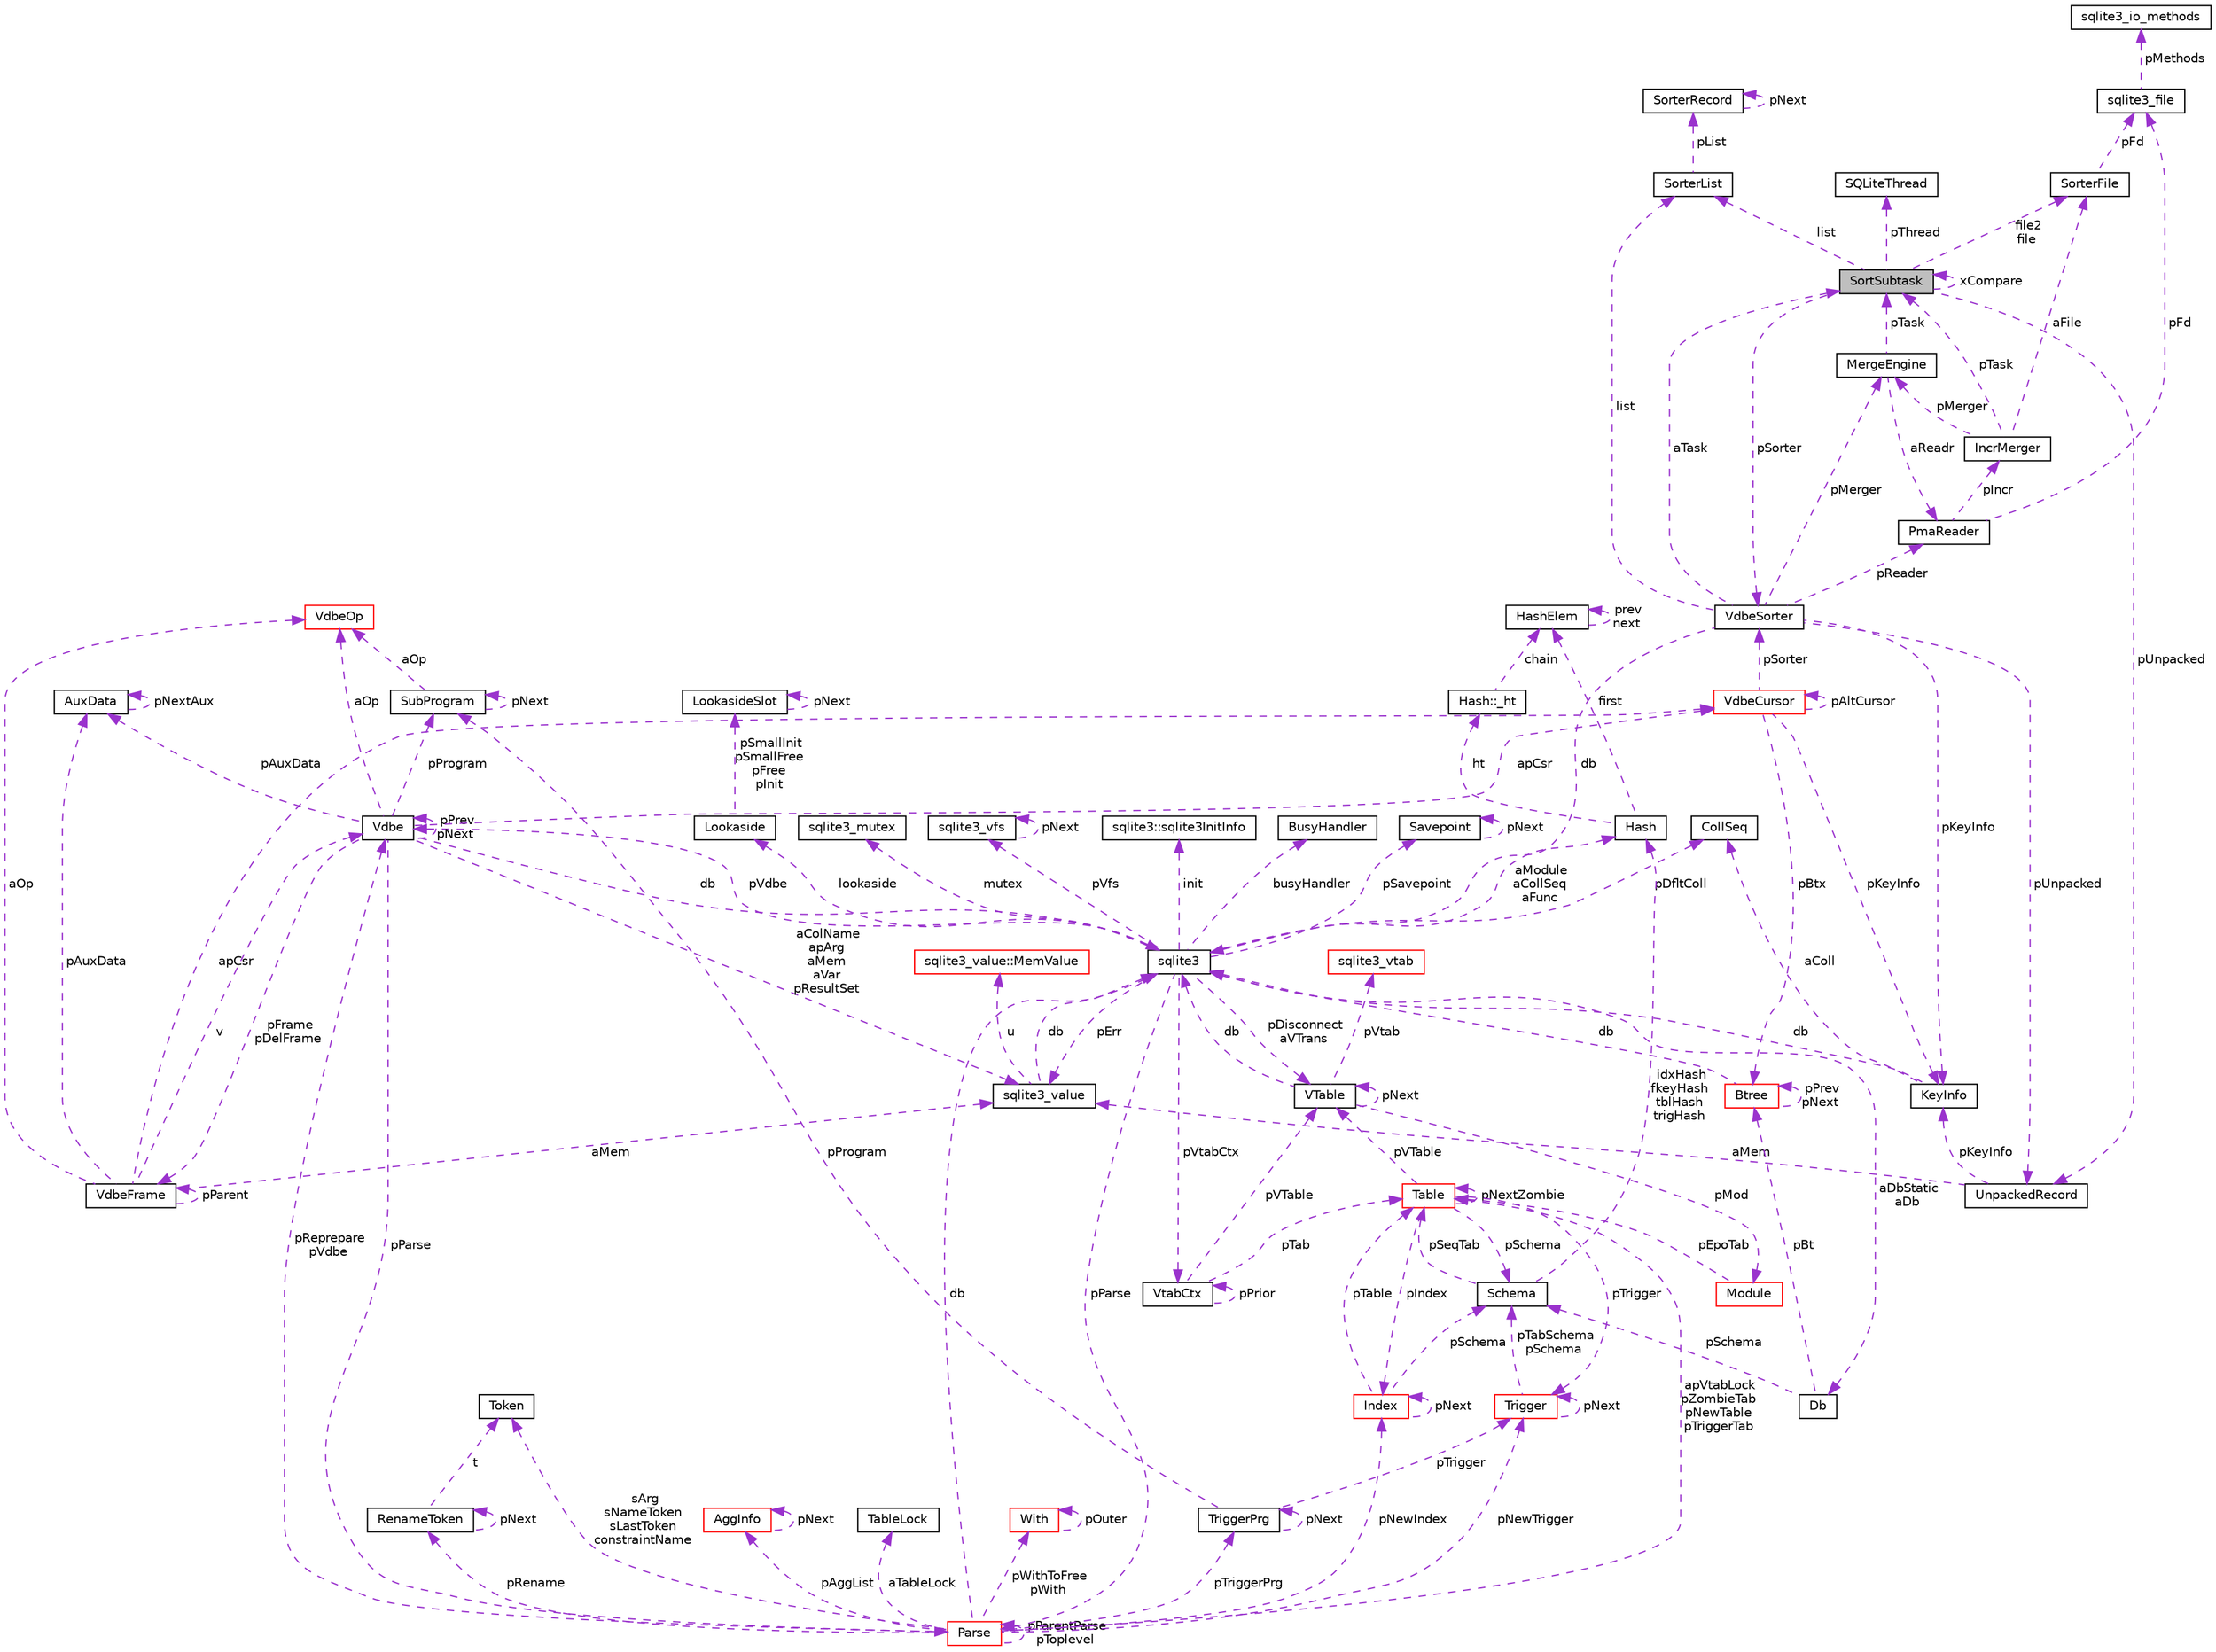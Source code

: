 digraph "SortSubtask"
{
 // LATEX_PDF_SIZE
  edge [fontname="Helvetica",fontsize="10",labelfontname="Helvetica",labelfontsize="10"];
  node [fontname="Helvetica",fontsize="10",shape=record];
  Node1 [label="SortSubtask",height=0.2,width=0.4,color="black", fillcolor="grey75", style="filled", fontcolor="black",tooltip=" "];
  Node2 -> Node1 [dir="back",color="darkorchid3",fontsize="10",style="dashed",label=" list" ,fontname="Helvetica"];
  Node2 [label="SorterList",height=0.2,width=0.4,color="black", fillcolor="white", style="filled",URL="$structSorterList.html",tooltip=" "];
  Node3 -> Node2 [dir="back",color="darkorchid3",fontsize="10",style="dashed",label=" pList" ,fontname="Helvetica"];
  Node3 [label="SorterRecord",height=0.2,width=0.4,color="black", fillcolor="white", style="filled",URL="$structSorterRecord.html",tooltip=" "];
  Node3 -> Node3 [dir="back",color="darkorchid3",fontsize="10",style="dashed",label=" pNext" ,fontname="Helvetica"];
  Node4 -> Node1 [dir="back",color="darkorchid3",fontsize="10",style="dashed",label=" pSorter" ,fontname="Helvetica"];
  Node4 [label="VdbeSorter",height=0.2,width=0.4,color="black", fillcolor="white", style="filled",URL="$structVdbeSorter.html",tooltip=" "];
  Node2 -> Node4 [dir="back",color="darkorchid3",fontsize="10",style="dashed",label=" list" ,fontname="Helvetica"];
  Node5 -> Node4 [dir="back",color="darkorchid3",fontsize="10",style="dashed",label=" db" ,fontname="Helvetica"];
  Node5 [label="sqlite3",height=0.2,width=0.4,color="black", fillcolor="white", style="filled",URL="$structsqlite3.html",tooltip=" "];
  Node6 -> Node5 [dir="back",color="darkorchid3",fontsize="10",style="dashed",label=" pVdbe" ,fontname="Helvetica"];
  Node6 [label="Vdbe",height=0.2,width=0.4,color="black", fillcolor="white", style="filled",URL="$structVdbe.html",tooltip=" "];
  Node6 -> Node6 [dir="back",color="darkorchid3",fontsize="10",style="dashed",label=" pPrev\npNext" ,fontname="Helvetica"];
  Node5 -> Node6 [dir="back",color="darkorchid3",fontsize="10",style="dashed",label=" db" ,fontname="Helvetica"];
  Node7 -> Node6 [dir="back",color="darkorchid3",fontsize="10",style="dashed",label=" aColName\napArg\naMem\naVar\npResultSet" ,fontname="Helvetica"];
  Node7 [label="sqlite3_value",height=0.2,width=0.4,color="black", fillcolor="white", style="filled",URL="$structsqlite3__value.html",tooltip=" "];
  Node5 -> Node7 [dir="back",color="darkorchid3",fontsize="10",style="dashed",label=" db" ,fontname="Helvetica"];
  Node8 -> Node7 [dir="back",color="darkorchid3",fontsize="10",style="dashed",label=" u" ,fontname="Helvetica"];
  Node8 [label="sqlite3_value::MemValue",height=0.2,width=0.4,color="red", fillcolor="white", style="filled",URL="$unionsqlite3__value_1_1MemValue.html",tooltip=" "];
  Node11 -> Node6 [dir="back",color="darkorchid3",fontsize="10",style="dashed",label=" pFrame\npDelFrame" ,fontname="Helvetica"];
  Node11 [label="VdbeFrame",height=0.2,width=0.4,color="black", fillcolor="white", style="filled",URL="$structVdbeFrame.html",tooltip=" "];
  Node6 -> Node11 [dir="back",color="darkorchid3",fontsize="10",style="dashed",label=" v" ,fontname="Helvetica"];
  Node7 -> Node11 [dir="back",color="darkorchid3",fontsize="10",style="dashed",label=" aMem" ,fontname="Helvetica"];
  Node11 -> Node11 [dir="back",color="darkorchid3",fontsize="10",style="dashed",label=" pParent" ,fontname="Helvetica"];
  Node12 -> Node11 [dir="back",color="darkorchid3",fontsize="10",style="dashed",label=" pAuxData" ,fontname="Helvetica"];
  Node12 [label="AuxData",height=0.2,width=0.4,color="black", fillcolor="white", style="filled",URL="$structAuxData.html",tooltip=" "];
  Node12 -> Node12 [dir="back",color="darkorchid3",fontsize="10",style="dashed",label=" pNextAux" ,fontname="Helvetica"];
  Node13 -> Node11 [dir="back",color="darkorchid3",fontsize="10",style="dashed",label=" apCsr" ,fontname="Helvetica"];
  Node13 [label="VdbeCursor",height=0.2,width=0.4,color="red", fillcolor="white", style="filled",URL="$structVdbeCursor.html",tooltip=" "];
  Node13 -> Node13 [dir="back",color="darkorchid3",fontsize="10",style="dashed",label=" pAltCursor" ,fontname="Helvetica"];
  Node33 -> Node13 [dir="back",color="darkorchid3",fontsize="10",style="dashed",label=" pKeyInfo" ,fontname="Helvetica"];
  Node33 [label="KeyInfo",height=0.2,width=0.4,color="black", fillcolor="white", style="filled",URL="$structKeyInfo.html",tooltip=" "];
  Node5 -> Node33 [dir="back",color="darkorchid3",fontsize="10",style="dashed",label=" db" ,fontname="Helvetica"];
  Node34 -> Node33 [dir="back",color="darkorchid3",fontsize="10",style="dashed",label=" aColl" ,fontname="Helvetica"];
  Node34 [label="CollSeq",height=0.2,width=0.4,color="black", fillcolor="white", style="filled",URL="$structCollSeq.html",tooltip=" "];
  Node4 -> Node13 [dir="back",color="darkorchid3",fontsize="10",style="dashed",label=" pSorter" ,fontname="Helvetica"];
  Node20 -> Node13 [dir="back",color="darkorchid3",fontsize="10",style="dashed",label=" pBtx" ,fontname="Helvetica"];
  Node20 [label="Btree",height=0.2,width=0.4,color="red", fillcolor="white", style="filled",URL="$structBtree.html",tooltip=" "];
  Node5 -> Node20 [dir="back",color="darkorchid3",fontsize="10",style="dashed",label=" db" ,fontname="Helvetica"];
  Node20 -> Node20 [dir="back",color="darkorchid3",fontsize="10",style="dashed",label=" pPrev\npNext" ,fontname="Helvetica"];
  Node38 -> Node11 [dir="back",color="darkorchid3",fontsize="10",style="dashed",label=" aOp" ,fontname="Helvetica"];
  Node38 [label="VdbeOp",height=0.2,width=0.4,color="red", fillcolor="white", style="filled",URL="$structVdbeOp.html",tooltip=" "];
  Node12 -> Node6 [dir="back",color="darkorchid3",fontsize="10",style="dashed",label=" pAuxData" ,fontname="Helvetica"];
  Node68 -> Node6 [dir="back",color="darkorchid3",fontsize="10",style="dashed",label=" pProgram" ,fontname="Helvetica"];
  Node68 [label="SubProgram",height=0.2,width=0.4,color="black", fillcolor="white", style="filled",URL="$structSubProgram.html",tooltip=" "];
  Node68 -> Node68 [dir="back",color="darkorchid3",fontsize="10",style="dashed",label=" pNext" ,fontname="Helvetica"];
  Node38 -> Node68 [dir="back",color="darkorchid3",fontsize="10",style="dashed",label=" aOp" ,fontname="Helvetica"];
  Node13 -> Node6 [dir="back",color="darkorchid3",fontsize="10",style="dashed",label=" apCsr" ,fontname="Helvetica"];
  Node70 -> Node6 [dir="back",color="darkorchid3",fontsize="10",style="dashed",label=" pParse" ,fontname="Helvetica"];
  Node70 [label="Parse",height=0.2,width=0.4,color="red", fillcolor="white", style="filled",URL="$structParse.html",tooltip=" "];
  Node49 -> Node70 [dir="back",color="darkorchid3",fontsize="10",style="dashed",label=" pAggList" ,fontname="Helvetica"];
  Node49 [label="AggInfo",height=0.2,width=0.4,color="red", fillcolor="white", style="filled",URL="$structAggInfo.html",tooltip=" "];
  Node49 -> Node49 [dir="back",color="darkorchid3",fontsize="10",style="dashed",label=" pNext" ,fontname="Helvetica"];
  Node6 -> Node70 [dir="back",color="darkorchid3",fontsize="10",style="dashed",label=" pReprepare\npVdbe" ,fontname="Helvetica"];
  Node5 -> Node70 [dir="back",color="darkorchid3",fontsize="10",style="dashed",label=" db" ,fontname="Helvetica"];
  Node71 -> Node70 [dir="back",color="darkorchid3",fontsize="10",style="dashed",label=" aTableLock" ,fontname="Helvetica"];
  Node71 [label="TableLock",height=0.2,width=0.4,color="black", fillcolor="white", style="filled",URL="$structTableLock.html",tooltip=" "];
  Node72 -> Node70 [dir="back",color="darkorchid3",fontsize="10",style="dashed",label=" sArg\nsNameToken\nsLastToken\nconstraintName" ,fontname="Helvetica"];
  Node72 [label="Token",height=0.2,width=0.4,color="black", fillcolor="white", style="filled",URL="$structToken.html",tooltip=" "];
  Node55 -> Node70 [dir="back",color="darkorchid3",fontsize="10",style="dashed",label=" pWithToFree\npWith" ,fontname="Helvetica"];
  Node55 [label="With",height=0.2,width=0.4,color="red", fillcolor="white", style="filled",URL="$structWith.html",tooltip=" "];
  Node55 -> Node55 [dir="back",color="darkorchid3",fontsize="10",style="dashed",label=" pOuter" ,fontname="Helvetica"];
  Node42 -> Node70 [dir="back",color="darkorchid3",fontsize="10",style="dashed",label=" apVtabLock\npZombieTab\npNewTable\npTriggerTab" ,fontname="Helvetica"];
  Node42 [label="Table",height=0.2,width=0.4,color="red", fillcolor="white", style="filled",URL="$structTable.html",tooltip=" "];
  Node43 -> Node42 [dir="back",color="darkorchid3",fontsize="10",style="dashed",label=" pSchema" ,fontname="Helvetica"];
  Node43 [label="Schema",height=0.2,width=0.4,color="black", fillcolor="white", style="filled",URL="$structSchema.html",tooltip=" "];
  Node42 -> Node43 [dir="back",color="darkorchid3",fontsize="10",style="dashed",label=" pSeqTab" ,fontname="Helvetica"];
  Node44 -> Node43 [dir="back",color="darkorchid3",fontsize="10",style="dashed",label=" idxHash\nfkeyHash\ntblHash\ntrigHash" ,fontname="Helvetica"];
  Node44 [label="Hash",height=0.2,width=0.4,color="black", fillcolor="white", style="filled",URL="$structHash.html",tooltip=" "];
  Node45 -> Node44 [dir="back",color="darkorchid3",fontsize="10",style="dashed",label=" ht" ,fontname="Helvetica"];
  Node45 [label="Hash::_ht",height=0.2,width=0.4,color="black", fillcolor="white", style="filled",URL="$structHash_1_1__ht.html",tooltip=" "];
  Node46 -> Node45 [dir="back",color="darkorchid3",fontsize="10",style="dashed",label=" chain" ,fontname="Helvetica"];
  Node46 [label="HashElem",height=0.2,width=0.4,color="black", fillcolor="white", style="filled",URL="$structHashElem.html",tooltip=" "];
  Node46 -> Node46 [dir="back",color="darkorchid3",fontsize="10",style="dashed",label=" prev\nnext" ,fontname="Helvetica"];
  Node46 -> Node44 [dir="back",color="darkorchid3",fontsize="10",style="dashed",label=" first" ,fontname="Helvetica"];
  Node40 -> Node42 [dir="back",color="darkorchid3",fontsize="10",style="dashed",label=" pVTable" ,fontname="Helvetica"];
  Node40 [label="VTable",height=0.2,width=0.4,color="black", fillcolor="white", style="filled",URL="$structVTable.html",tooltip=" "];
  Node5 -> Node40 [dir="back",color="darkorchid3",fontsize="10",style="dashed",label=" db" ,fontname="Helvetica"];
  Node40 -> Node40 [dir="back",color="darkorchid3",fontsize="10",style="dashed",label=" pNext" ,fontname="Helvetica"];
  Node41 -> Node40 [dir="back",color="darkorchid3",fontsize="10",style="dashed",label=" pMod" ,fontname="Helvetica"];
  Node41 [label="Module",height=0.2,width=0.4,color="red", fillcolor="white", style="filled",URL="$structModule.html",tooltip=" "];
  Node42 -> Node41 [dir="back",color="darkorchid3",fontsize="10",style="dashed",label=" pEpoTab" ,fontname="Helvetica"];
  Node36 -> Node40 [dir="back",color="darkorchid3",fontsize="10",style="dashed",label=" pVtab" ,fontname="Helvetica"];
  Node36 [label="sqlite3_vtab",height=0.2,width=0.4,color="red", fillcolor="white", style="filled",URL="$structsqlite3__vtab.html",tooltip=" "];
  Node42 -> Node42 [dir="back",color="darkorchid3",fontsize="10",style="dashed",label=" pNextZombie" ,fontname="Helvetica"];
  Node65 -> Node42 [dir="back",color="darkorchid3",fontsize="10",style="dashed",label=" pTrigger" ,fontname="Helvetica"];
  Node65 [label="Trigger",height=0.2,width=0.4,color="red", fillcolor="white", style="filled",URL="$structTrigger.html",tooltip=" "];
  Node43 -> Node65 [dir="back",color="darkorchid3",fontsize="10",style="dashed",label=" pTabSchema\npSchema" ,fontname="Helvetica"];
  Node65 -> Node65 [dir="back",color="darkorchid3",fontsize="10",style="dashed",label=" pNext" ,fontname="Helvetica"];
  Node61 -> Node42 [dir="back",color="darkorchid3",fontsize="10",style="dashed",label=" pIndex" ,fontname="Helvetica"];
  Node61 [label="Index",height=0.2,width=0.4,color="red", fillcolor="white", style="filled",URL="$structIndex.html",tooltip=" "];
  Node43 -> Node61 [dir="back",color="darkorchid3",fontsize="10",style="dashed",label=" pSchema" ,fontname="Helvetica"];
  Node42 -> Node61 [dir="back",color="darkorchid3",fontsize="10",style="dashed",label=" pTable" ,fontname="Helvetica"];
  Node61 -> Node61 [dir="back",color="darkorchid3",fontsize="10",style="dashed",label=" pNext" ,fontname="Helvetica"];
  Node65 -> Node70 [dir="back",color="darkorchid3",fontsize="10",style="dashed",label=" pNewTrigger" ,fontname="Helvetica"];
  Node73 -> Node70 [dir="back",color="darkorchid3",fontsize="10",style="dashed",label=" pTriggerPrg" ,fontname="Helvetica"];
  Node73 [label="TriggerPrg",height=0.2,width=0.4,color="black", fillcolor="white", style="filled",URL="$structTriggerPrg.html",tooltip=" "];
  Node68 -> Node73 [dir="back",color="darkorchid3",fontsize="10",style="dashed",label=" pProgram" ,fontname="Helvetica"];
  Node65 -> Node73 [dir="back",color="darkorchid3",fontsize="10",style="dashed",label=" pTrigger" ,fontname="Helvetica"];
  Node73 -> Node73 [dir="back",color="darkorchid3",fontsize="10",style="dashed",label=" pNext" ,fontname="Helvetica"];
  Node74 -> Node70 [dir="back",color="darkorchid3",fontsize="10",style="dashed",label=" pRename" ,fontname="Helvetica"];
  Node74 [label="RenameToken",height=0.2,width=0.4,color="black", fillcolor="white", style="filled",URL="$structRenameToken.html",tooltip=" "];
  Node72 -> Node74 [dir="back",color="darkorchid3",fontsize="10",style="dashed",label=" t" ,fontname="Helvetica"];
  Node74 -> Node74 [dir="back",color="darkorchid3",fontsize="10",style="dashed",label=" pNext" ,fontname="Helvetica"];
  Node61 -> Node70 [dir="back",color="darkorchid3",fontsize="10",style="dashed",label=" pNewIndex" ,fontname="Helvetica"];
  Node70 -> Node70 [dir="back",color="darkorchid3",fontsize="10",style="dashed",label=" pParentParse\npToplevel" ,fontname="Helvetica"];
  Node38 -> Node6 [dir="back",color="darkorchid3",fontsize="10",style="dashed",label=" aOp" ,fontname="Helvetica"];
  Node76 -> Node5 [dir="back",color="darkorchid3",fontsize="10",style="dashed",label=" pSavepoint" ,fontname="Helvetica"];
  Node76 [label="Savepoint",height=0.2,width=0.4,color="black", fillcolor="white", style="filled",URL="$structSavepoint.html",tooltip=" "];
  Node76 -> Node76 [dir="back",color="darkorchid3",fontsize="10",style="dashed",label=" pNext" ,fontname="Helvetica"];
  Node77 -> Node5 [dir="back",color="darkorchid3",fontsize="10",style="dashed",label=" lookaside" ,fontname="Helvetica"];
  Node77 [label="Lookaside",height=0.2,width=0.4,color="black", fillcolor="white", style="filled",URL="$structLookaside.html",tooltip=" "];
  Node78 -> Node77 [dir="back",color="darkorchid3",fontsize="10",style="dashed",label=" pSmallInit\npSmallFree\npFree\npInit" ,fontname="Helvetica"];
  Node78 [label="LookasideSlot",height=0.2,width=0.4,color="black", fillcolor="white", style="filled",URL="$structLookasideSlot.html",tooltip=" "];
  Node78 -> Node78 [dir="back",color="darkorchid3",fontsize="10",style="dashed",label=" pNext" ,fontname="Helvetica"];
  Node7 -> Node5 [dir="back",color="darkorchid3",fontsize="10",style="dashed",label=" pErr" ,fontname="Helvetica"];
  Node18 -> Node5 [dir="back",color="darkorchid3",fontsize="10",style="dashed",label=" mutex" ,fontname="Helvetica"];
  Node18 [label="sqlite3_mutex",height=0.2,width=0.4,color="black", fillcolor="white", style="filled",URL="$structsqlite3__mutex.html",tooltip=" "];
  Node29 -> Node5 [dir="back",color="darkorchid3",fontsize="10",style="dashed",label=" pVfs" ,fontname="Helvetica"];
  Node29 [label="sqlite3_vfs",height=0.2,width=0.4,color="black", fillcolor="white", style="filled",URL="$structsqlite3__vfs.html",tooltip=" "];
  Node29 -> Node29 [dir="back",color="darkorchid3",fontsize="10",style="dashed",label=" pNext" ,fontname="Helvetica"];
  Node79 -> Node5 [dir="back",color="darkorchid3",fontsize="10",style="dashed",label=" init" ,fontname="Helvetica"];
  Node79 [label="sqlite3::sqlite3InitInfo",height=0.2,width=0.4,color="black", fillcolor="white", style="filled",URL="$structsqlite3_1_1sqlite3InitInfo.html",tooltip=" "];
  Node80 -> Node5 [dir="back",color="darkorchid3",fontsize="10",style="dashed",label=" busyHandler" ,fontname="Helvetica"];
  Node80 [label="BusyHandler",height=0.2,width=0.4,color="black", fillcolor="white", style="filled",URL="$structBusyHandler.html",tooltip=" "];
  Node81 -> Node5 [dir="back",color="darkorchid3",fontsize="10",style="dashed",label=" pVtabCtx" ,fontname="Helvetica"];
  Node81 [label="VtabCtx",height=0.2,width=0.4,color="black", fillcolor="white", style="filled",URL="$structVtabCtx.html",tooltip=" "];
  Node81 -> Node81 [dir="back",color="darkorchid3",fontsize="10",style="dashed",label=" pPrior" ,fontname="Helvetica"];
  Node40 -> Node81 [dir="back",color="darkorchid3",fontsize="10",style="dashed",label=" pVTable" ,fontname="Helvetica"];
  Node42 -> Node81 [dir="back",color="darkorchid3",fontsize="10",style="dashed",label=" pTab" ,fontname="Helvetica"];
  Node34 -> Node5 [dir="back",color="darkorchid3",fontsize="10",style="dashed",label=" pDfltColl" ,fontname="Helvetica"];
  Node40 -> Node5 [dir="back",color="darkorchid3",fontsize="10",style="dashed",label=" pDisconnect\naVTrans" ,fontname="Helvetica"];
  Node82 -> Node5 [dir="back",color="darkorchid3",fontsize="10",style="dashed",label=" aDbStatic\naDb" ,fontname="Helvetica"];
  Node82 [label="Db",height=0.2,width=0.4,color="black", fillcolor="white", style="filled",URL="$structDb.html",tooltip=" "];
  Node43 -> Node82 [dir="back",color="darkorchid3",fontsize="10",style="dashed",label=" pSchema" ,fontname="Helvetica"];
  Node20 -> Node82 [dir="back",color="darkorchid3",fontsize="10",style="dashed",label=" pBt" ,fontname="Helvetica"];
  Node44 -> Node5 [dir="back",color="darkorchid3",fontsize="10",style="dashed",label=" aModule\naCollSeq\naFunc" ,fontname="Helvetica"];
  Node70 -> Node5 [dir="back",color="darkorchid3",fontsize="10",style="dashed",label=" pParse" ,fontname="Helvetica"];
  Node83 -> Node4 [dir="back",color="darkorchid3",fontsize="10",style="dashed",label=" pMerger" ,fontname="Helvetica"];
  Node83 [label="MergeEngine",height=0.2,width=0.4,color="black", fillcolor="white", style="filled",URL="$structMergeEngine.html",tooltip=" "];
  Node84 -> Node83 [dir="back",color="darkorchid3",fontsize="10",style="dashed",label=" aReadr" ,fontname="Helvetica"];
  Node84 [label="PmaReader",height=0.2,width=0.4,color="black", fillcolor="white", style="filled",URL="$structPmaReader.html",tooltip=" "];
  Node27 -> Node84 [dir="back",color="darkorchid3",fontsize="10",style="dashed",label=" pFd" ,fontname="Helvetica"];
  Node27 [label="sqlite3_file",height=0.2,width=0.4,color="black", fillcolor="white", style="filled",URL="$structsqlite3__file.html",tooltip=" "];
  Node28 -> Node27 [dir="back",color="darkorchid3",fontsize="10",style="dashed",label=" pMethods" ,fontname="Helvetica"];
  Node28 [label="sqlite3_io_methods",height=0.2,width=0.4,color="black", fillcolor="white", style="filled",URL="$structsqlite3__io__methods.html",tooltip=" "];
  Node85 -> Node84 [dir="back",color="darkorchid3",fontsize="10",style="dashed",label=" pIncr" ,fontname="Helvetica"];
  Node85 [label="IncrMerger",height=0.2,width=0.4,color="black", fillcolor="white", style="filled",URL="$structIncrMerger.html",tooltip=" "];
  Node83 -> Node85 [dir="back",color="darkorchid3",fontsize="10",style="dashed",label=" pMerger" ,fontname="Helvetica"];
  Node86 -> Node85 [dir="back",color="darkorchid3",fontsize="10",style="dashed",label=" aFile" ,fontname="Helvetica"];
  Node86 [label="SorterFile",height=0.2,width=0.4,color="black", fillcolor="white", style="filled",URL="$structSorterFile.html",tooltip=" "];
  Node27 -> Node86 [dir="back",color="darkorchid3",fontsize="10",style="dashed",label=" pFd" ,fontname="Helvetica"];
  Node1 -> Node85 [dir="back",color="darkorchid3",fontsize="10",style="dashed",label=" pTask" ,fontname="Helvetica"];
  Node1 -> Node83 [dir="back",color="darkorchid3",fontsize="10",style="dashed",label=" pTask" ,fontname="Helvetica"];
  Node84 -> Node4 [dir="back",color="darkorchid3",fontsize="10",style="dashed",label=" pReader" ,fontname="Helvetica"];
  Node33 -> Node4 [dir="back",color="darkorchid3",fontsize="10",style="dashed",label=" pKeyInfo" ,fontname="Helvetica"];
  Node87 -> Node4 [dir="back",color="darkorchid3",fontsize="10",style="dashed",label=" pUnpacked" ,fontname="Helvetica"];
  Node87 [label="UnpackedRecord",height=0.2,width=0.4,color="black", fillcolor="white", style="filled",URL="$structUnpackedRecord.html",tooltip=" "];
  Node7 -> Node87 [dir="back",color="darkorchid3",fontsize="10",style="dashed",label=" aMem" ,fontname="Helvetica"];
  Node33 -> Node87 [dir="back",color="darkorchid3",fontsize="10",style="dashed",label=" pKeyInfo" ,fontname="Helvetica"];
  Node1 -> Node4 [dir="back",color="darkorchid3",fontsize="10",style="dashed",label=" aTask" ,fontname="Helvetica"];
  Node88 -> Node1 [dir="back",color="darkorchid3",fontsize="10",style="dashed",label=" pThread" ,fontname="Helvetica"];
  Node88 [label="SQLiteThread",height=0.2,width=0.4,color="black", fillcolor="white", style="filled",URL="$structSQLiteThread.html",tooltip=" "];
  Node87 -> Node1 [dir="back",color="darkorchid3",fontsize="10",style="dashed",label=" pUnpacked" ,fontname="Helvetica"];
  Node86 -> Node1 [dir="back",color="darkorchid3",fontsize="10",style="dashed",label=" file2\nfile" ,fontname="Helvetica"];
  Node1 -> Node1 [dir="back",color="darkorchid3",fontsize="10",style="dashed",label=" xCompare" ,fontname="Helvetica"];
}
